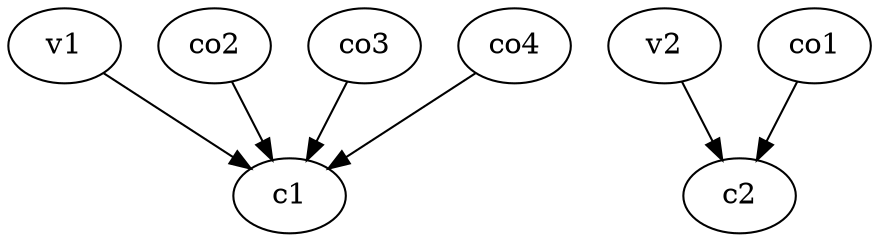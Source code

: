 strict digraph  {
c1;
c2;
v1;
v2;
co1;
co2;
co3;
co4;
v1 -> c1  [weight=1];
v2 -> c2  [weight=1];
co1 -> c2  [weight=1];
co2 -> c1  [weight=1];
co3 -> c1  [weight=1];
co4 -> c1  [weight=1];
}
